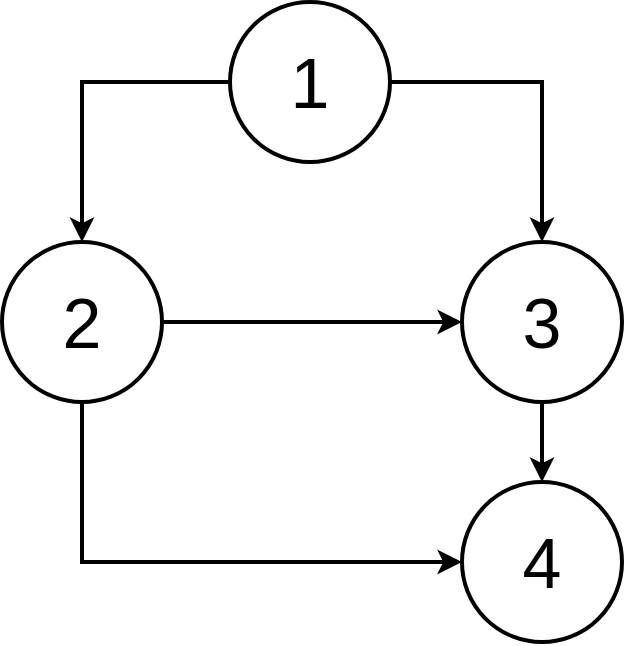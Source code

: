 <mxfile version="22.1.18" type="device">
  <diagram name="Сторінка-1" id="R46Jq-1bKAJgVEEztzpU">
    <mxGraphModel dx="861" dy="502" grid="1" gridSize="10" guides="1" tooltips="1" connect="1" arrows="1" fold="1" page="1" pageScale="1" pageWidth="827" pageHeight="1169" math="0" shadow="0">
      <root>
        <mxCell id="0" />
        <mxCell id="1" parent="0" />
        <mxCell id="bi4NqQoBAonQdZvO8vRn-3" value="4" style="ellipse;whiteSpace=wrap;html=1;aspect=fixed;strokeWidth=2;shadow=0;fontSize=35;" vertex="1" parent="1">
          <mxGeometry x="490" y="250" width="80" height="80" as="geometry" />
        </mxCell>
        <mxCell id="bi4NqQoBAonQdZvO8vRn-9" style="edgeStyle=orthogonalEdgeStyle;rounded=0;orthogonalLoop=1;jettySize=auto;html=1;entryX=0;entryY=0.5;entryDx=0;entryDy=0;exitX=0.5;exitY=1;exitDx=0;exitDy=0;strokeWidth=2;shadow=0;fontSize=35;" edge="1" parent="1" source="bi4NqQoBAonQdZvO8vRn-4" target="bi4NqQoBAonQdZvO8vRn-3">
          <mxGeometry relative="1" as="geometry" />
        </mxCell>
        <mxCell id="bi4NqQoBAonQdZvO8vRn-12" style="edgeStyle=orthogonalEdgeStyle;rounded=0;orthogonalLoop=1;jettySize=auto;html=1;entryX=0;entryY=0.5;entryDx=0;entryDy=0;strokeWidth=2;shadow=0;fontSize=35;" edge="1" parent="1" source="bi4NqQoBAonQdZvO8vRn-4" target="bi4NqQoBAonQdZvO8vRn-5">
          <mxGeometry relative="1" as="geometry" />
        </mxCell>
        <mxCell id="bi4NqQoBAonQdZvO8vRn-4" value="2" style="ellipse;whiteSpace=wrap;html=1;aspect=fixed;strokeWidth=2;shadow=0;fontSize=35;" vertex="1" parent="1">
          <mxGeometry x="260" y="130" width="80" height="80" as="geometry" />
        </mxCell>
        <mxCell id="bi4NqQoBAonQdZvO8vRn-10" style="edgeStyle=orthogonalEdgeStyle;rounded=0;orthogonalLoop=1;jettySize=auto;html=1;strokeWidth=2;shadow=0;fontSize=35;" edge="1" parent="1" source="bi4NqQoBAonQdZvO8vRn-5" target="bi4NqQoBAonQdZvO8vRn-3">
          <mxGeometry relative="1" as="geometry" />
        </mxCell>
        <mxCell id="bi4NqQoBAonQdZvO8vRn-5" value="3" style="ellipse;whiteSpace=wrap;html=1;aspect=fixed;strokeWidth=2;shadow=0;fontSize=35;" vertex="1" parent="1">
          <mxGeometry x="490" y="130" width="80" height="80" as="geometry" />
        </mxCell>
        <mxCell id="bi4NqQoBAonQdZvO8vRn-7" style="edgeStyle=orthogonalEdgeStyle;rounded=0;orthogonalLoop=1;jettySize=auto;html=1;entryX=0.5;entryY=0;entryDx=0;entryDy=0;strokeWidth=2;shadow=0;fontSize=35;" edge="1" parent="1" source="bi4NqQoBAonQdZvO8vRn-6" target="bi4NqQoBAonQdZvO8vRn-4">
          <mxGeometry relative="1" as="geometry" />
        </mxCell>
        <mxCell id="bi4NqQoBAonQdZvO8vRn-6" value="1" style="ellipse;whiteSpace=wrap;html=1;aspect=fixed;strokeWidth=2;shadow=0;fontSize=35;" vertex="1" parent="1">
          <mxGeometry x="374" y="10" width="80" height="80" as="geometry" />
        </mxCell>
        <mxCell id="bi4NqQoBAonQdZvO8vRn-8" style="edgeStyle=orthogonalEdgeStyle;rounded=0;orthogonalLoop=1;jettySize=auto;html=1;entryX=0.5;entryY=0;entryDx=0;entryDy=0;strokeWidth=2;shadow=0;fontSize=35;" edge="1" parent="1" source="bi4NqQoBAonQdZvO8vRn-6" target="bi4NqQoBAonQdZvO8vRn-5">
          <mxGeometry relative="1" as="geometry" />
        </mxCell>
      </root>
    </mxGraphModel>
  </diagram>
</mxfile>
